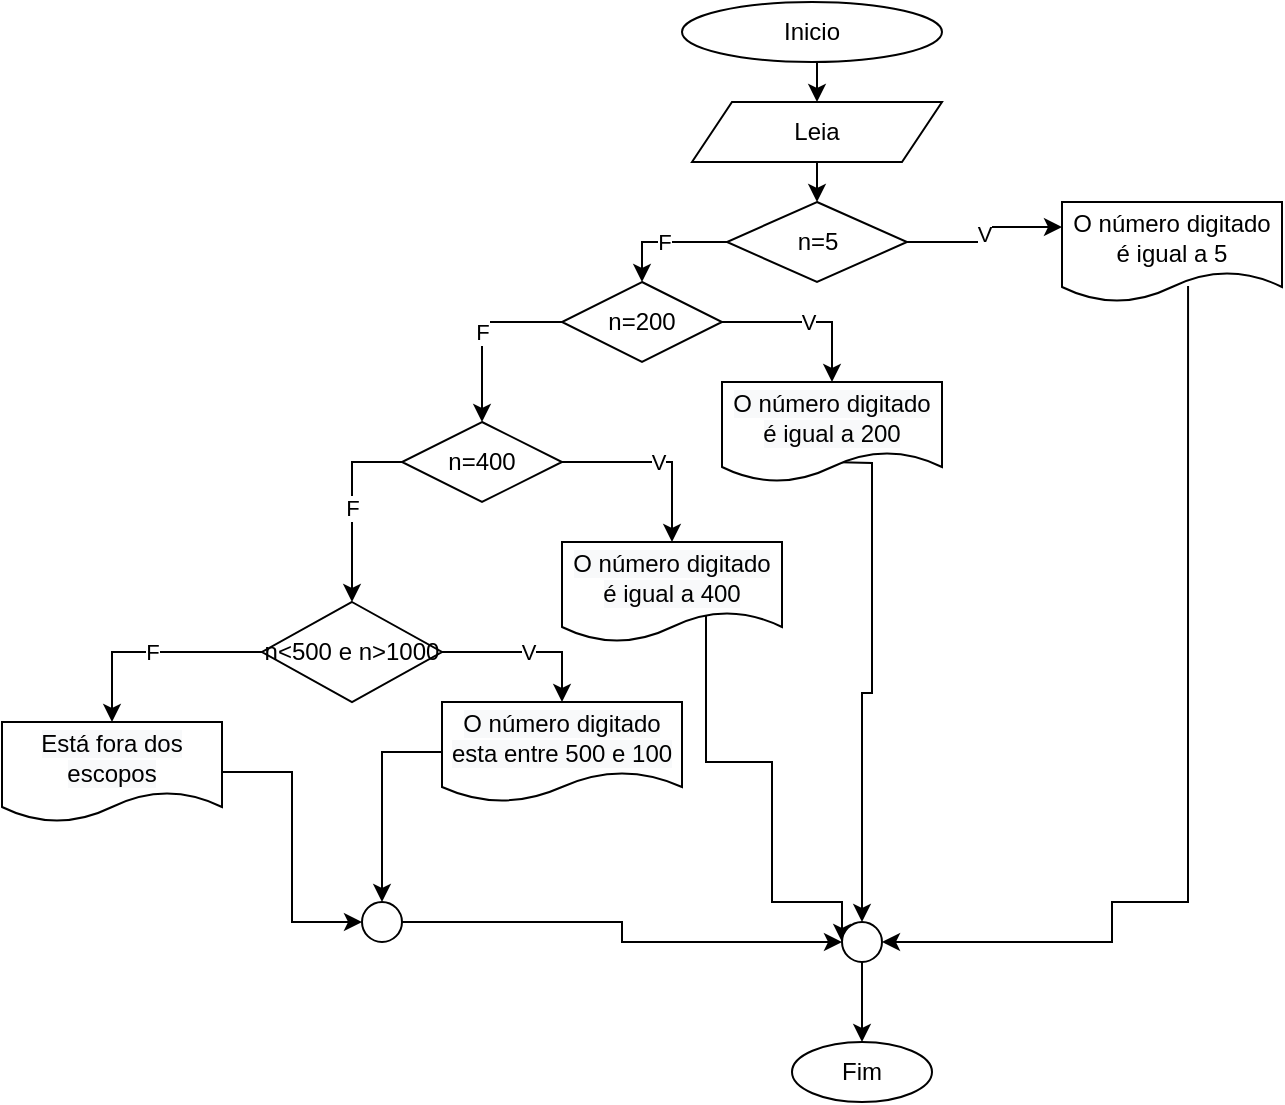 <mxfile version="14.9.9" type="github">
  <diagram id="Lw7ue7PQ1qtaMyX8JPYg" name="Page-1">
    <mxGraphModel dx="486" dy="483" grid="1" gridSize="10" guides="1" tooltips="1" connect="1" arrows="1" fold="1" page="1" pageScale="1" pageWidth="827" pageHeight="1169" math="0" shadow="0">
      <root>
        <mxCell id="0" />
        <mxCell id="1" parent="0" />
        <mxCell id="TzzG6C9LJQsX_WelsvlT-17" style="edgeStyle=orthogonalEdgeStyle;rounded=0;orthogonalLoop=1;jettySize=auto;html=1;exitX=0.5;exitY=1;exitDx=0;exitDy=0;entryX=0.5;entryY=0;entryDx=0;entryDy=0;" parent="1" source="TzzG6C9LJQsX_WelsvlT-1" target="TzzG6C9LJQsX_WelsvlT-2" edge="1">
          <mxGeometry relative="1" as="geometry" />
        </mxCell>
        <mxCell id="TzzG6C9LJQsX_WelsvlT-1" value="Inicio" style="ellipse;whiteSpace=wrap;html=1;" parent="1" vertex="1">
          <mxGeometry x="410" y="50" width="130" height="30" as="geometry" />
        </mxCell>
        <mxCell id="TzzG6C9LJQsX_WelsvlT-18" style="edgeStyle=orthogonalEdgeStyle;rounded=0;orthogonalLoop=1;jettySize=auto;html=1;exitX=0.5;exitY=1;exitDx=0;exitDy=0;entryX=0.5;entryY=0;entryDx=0;entryDy=0;" parent="1" source="TzzG6C9LJQsX_WelsvlT-2" target="TzzG6C9LJQsX_WelsvlT-3" edge="1">
          <mxGeometry relative="1" as="geometry" />
        </mxCell>
        <mxCell id="TzzG6C9LJQsX_WelsvlT-2" value="Leia" style="shape=parallelogram;perimeter=parallelogramPerimeter;whiteSpace=wrap;html=1;fixedSize=1;" parent="1" vertex="1">
          <mxGeometry x="415" y="100" width="125" height="30" as="geometry" />
        </mxCell>
        <mxCell id="TzzG6C9LJQsX_WelsvlT-19" value="V" style="edgeStyle=orthogonalEdgeStyle;rounded=0;orthogonalLoop=1;jettySize=auto;html=1;exitX=1;exitY=0.5;exitDx=0;exitDy=0;entryX=0;entryY=0.25;entryDx=0;entryDy=0;" parent="1" source="TzzG6C9LJQsX_WelsvlT-3" target="TzzG6C9LJQsX_WelsvlT-4" edge="1">
          <mxGeometry relative="1" as="geometry" />
        </mxCell>
        <mxCell id="TzzG6C9LJQsX_WelsvlT-21" value="F" style="edgeStyle=orthogonalEdgeStyle;rounded=0;orthogonalLoop=1;jettySize=auto;html=1;exitX=0;exitY=0.5;exitDx=0;exitDy=0;entryX=0.5;entryY=0;entryDx=0;entryDy=0;" parent="1" source="TzzG6C9LJQsX_WelsvlT-3" target="TzzG6C9LJQsX_WelsvlT-5" edge="1">
          <mxGeometry relative="1" as="geometry" />
        </mxCell>
        <mxCell id="TzzG6C9LJQsX_WelsvlT-3" value="n=5" style="rhombus;whiteSpace=wrap;html=1;" parent="1" vertex="1">
          <mxGeometry x="432.5" y="150" width="90" height="40" as="geometry" />
        </mxCell>
        <mxCell id="TzzG6C9LJQsX_WelsvlT-29" style="edgeStyle=orthogonalEdgeStyle;rounded=0;orthogonalLoop=1;jettySize=auto;html=1;entryX=1;entryY=0.5;entryDx=0;entryDy=0;exitX=0.573;exitY=0.84;exitDx=0;exitDy=0;exitPerimeter=0;" parent="1" source="TzzG6C9LJQsX_WelsvlT-4" target="TzzG6C9LJQsX_WelsvlT-16" edge="1">
          <mxGeometry relative="1" as="geometry">
            <Array as="points">
              <mxPoint x="663" y="500" />
              <mxPoint x="625" y="500" />
              <mxPoint x="625" y="520" />
            </Array>
          </mxGeometry>
        </mxCell>
        <mxCell id="TzzG6C9LJQsX_WelsvlT-4" value="O número digitado é igual a 5" style="shape=document;whiteSpace=wrap;html=1;boundedLbl=1;" parent="1" vertex="1">
          <mxGeometry x="600" y="150" width="110" height="50" as="geometry" />
        </mxCell>
        <mxCell id="TzzG6C9LJQsX_WelsvlT-22" value="F" style="edgeStyle=orthogonalEdgeStyle;rounded=0;orthogonalLoop=1;jettySize=auto;html=1;exitX=0;exitY=0.5;exitDx=0;exitDy=0;" parent="1" source="TzzG6C9LJQsX_WelsvlT-5" target="TzzG6C9LJQsX_WelsvlT-7" edge="1">
          <mxGeometry relative="1" as="geometry" />
        </mxCell>
        <mxCell id="TzzG6C9LJQsX_WelsvlT-25" value="V" style="edgeStyle=orthogonalEdgeStyle;rounded=0;orthogonalLoop=1;jettySize=auto;html=1;exitX=1;exitY=0.5;exitDx=0;exitDy=0;entryX=0.5;entryY=0;entryDx=0;entryDy=0;" parent="1" source="TzzG6C9LJQsX_WelsvlT-5" target="TzzG6C9LJQsX_WelsvlT-6" edge="1">
          <mxGeometry relative="1" as="geometry" />
        </mxCell>
        <mxCell id="TzzG6C9LJQsX_WelsvlT-5" value="n=200" style="rhombus;whiteSpace=wrap;html=1;" parent="1" vertex="1">
          <mxGeometry x="350" y="190" width="80" height="40" as="geometry" />
        </mxCell>
        <mxCell id="TzzG6C9LJQsX_WelsvlT-28" style="edgeStyle=orthogonalEdgeStyle;rounded=0;orthogonalLoop=1;jettySize=auto;html=1;entryX=0.5;entryY=0;entryDx=0;entryDy=0;" parent="1" target="TzzG6C9LJQsX_WelsvlT-16" edge="1">
          <mxGeometry relative="1" as="geometry">
            <mxPoint x="484" y="280" as="sourcePoint" />
          </mxGeometry>
        </mxCell>
        <mxCell id="TzzG6C9LJQsX_WelsvlT-6" value="&lt;span style=&quot;color: rgb(0 , 0 , 0) ; font-family: &amp;#34;helvetica&amp;#34; ; font-size: 12px ; font-style: normal ; font-weight: 400 ; letter-spacing: normal ; text-align: center ; text-indent: 0px ; text-transform: none ; word-spacing: 0px ; background-color: rgb(248 , 249 , 250) ; display: inline ; float: none&quot;&gt;O número digitado é igual a 200&lt;/span&gt;" style="shape=document;whiteSpace=wrap;html=1;boundedLbl=1;" parent="1" vertex="1">
          <mxGeometry x="430" y="240" width="110" height="50" as="geometry" />
        </mxCell>
        <mxCell id="TzzG6C9LJQsX_WelsvlT-23" value="F" style="edgeStyle=orthogonalEdgeStyle;rounded=0;orthogonalLoop=1;jettySize=auto;html=1;exitX=0;exitY=0.5;exitDx=0;exitDy=0;entryX=0.5;entryY=0;entryDx=0;entryDy=0;" parent="1" source="TzzG6C9LJQsX_WelsvlT-7" target="TzzG6C9LJQsX_WelsvlT-10" edge="1">
          <mxGeometry relative="1" as="geometry" />
        </mxCell>
        <mxCell id="TzzG6C9LJQsX_WelsvlT-26" value="V" style="edgeStyle=orthogonalEdgeStyle;rounded=0;orthogonalLoop=1;jettySize=auto;html=1;exitX=1;exitY=0.5;exitDx=0;exitDy=0;entryX=0.5;entryY=0;entryDx=0;entryDy=0;" parent="1" source="TzzG6C9LJQsX_WelsvlT-7" target="TzzG6C9LJQsX_WelsvlT-9" edge="1">
          <mxGeometry relative="1" as="geometry" />
        </mxCell>
        <mxCell id="TzzG6C9LJQsX_WelsvlT-7" value="n=400" style="rhombus;whiteSpace=wrap;html=1;" parent="1" vertex="1">
          <mxGeometry x="270" y="260" width="80" height="40" as="geometry" />
        </mxCell>
        <mxCell id="TzzG6C9LJQsX_WelsvlT-30" style="edgeStyle=orthogonalEdgeStyle;rounded=0;orthogonalLoop=1;jettySize=auto;html=1;entryX=0;entryY=0.5;entryDx=0;entryDy=0;" parent="1" target="TzzG6C9LJQsX_WelsvlT-16" edge="1">
          <mxGeometry relative="1" as="geometry">
            <Array as="points">
              <mxPoint x="422" y="430" />
              <mxPoint x="455" y="430" />
              <mxPoint x="455" y="500" />
            </Array>
            <mxPoint x="422" y="350" as="sourcePoint" />
          </mxGeometry>
        </mxCell>
        <mxCell id="TzzG6C9LJQsX_WelsvlT-9" value="&lt;span style=&quot;color: rgb(0 , 0 , 0) ; font-family: &amp;#34;helvetica&amp;#34; ; font-size: 12px ; font-style: normal ; font-weight: 400 ; letter-spacing: normal ; text-align: center ; text-indent: 0px ; text-transform: none ; word-spacing: 0px ; background-color: rgb(248 , 249 , 250) ; display: inline ; float: none&quot;&gt;O número digitado é igual a 400&lt;/span&gt;" style="shape=document;whiteSpace=wrap;html=1;boundedLbl=1;" parent="1" vertex="1">
          <mxGeometry x="350" y="320" width="110" height="50" as="geometry" />
        </mxCell>
        <mxCell id="TzzG6C9LJQsX_WelsvlT-24" value="F" style="edgeStyle=orthogonalEdgeStyle;rounded=0;orthogonalLoop=1;jettySize=auto;html=1;exitX=0;exitY=0.5;exitDx=0;exitDy=0;" parent="1" source="TzzG6C9LJQsX_WelsvlT-10" target="TzzG6C9LJQsX_WelsvlT-14" edge="1">
          <mxGeometry relative="1" as="geometry" />
        </mxCell>
        <mxCell id="TzzG6C9LJQsX_WelsvlT-27" value="V" style="edgeStyle=orthogonalEdgeStyle;rounded=0;orthogonalLoop=1;jettySize=auto;html=1;exitX=1;exitY=0.5;exitDx=0;exitDy=0;entryX=0.5;entryY=0;entryDx=0;entryDy=0;" parent="1" source="TzzG6C9LJQsX_WelsvlT-10" target="TzzG6C9LJQsX_WelsvlT-12" edge="1">
          <mxGeometry relative="1" as="geometry" />
        </mxCell>
        <mxCell id="TzzG6C9LJQsX_WelsvlT-10" value="n&amp;lt;500 e n&amp;gt;1000" style="rhombus;whiteSpace=wrap;html=1;" parent="1" vertex="1">
          <mxGeometry x="200" y="350" width="90" height="50" as="geometry" />
        </mxCell>
        <mxCell id="TzzG6C9LJQsX_WelsvlT-34" style="edgeStyle=orthogonalEdgeStyle;rounded=0;orthogonalLoop=1;jettySize=auto;html=1;entryX=0.5;entryY=0;entryDx=0;entryDy=0;" parent="1" source="TzzG6C9LJQsX_WelsvlT-12" target="TzzG6C9LJQsX_WelsvlT-35" edge="1">
          <mxGeometry relative="1" as="geometry">
            <mxPoint x="245" y="570" as="targetPoint" />
          </mxGeometry>
        </mxCell>
        <mxCell id="TzzG6C9LJQsX_WelsvlT-12" value="&lt;span style=&quot;color: rgb(0 , 0 , 0) ; font-family: &amp;#34;helvetica&amp;#34; ; font-size: 12px ; font-style: normal ; font-weight: 400 ; letter-spacing: normal ; text-align: center ; text-indent: 0px ; text-transform: none ; word-spacing: 0px ; background-color: rgb(248 , 249 , 250) ; display: inline ; float: none&quot;&gt;O número digitado esta entre 500 e 100&lt;/span&gt;" style="shape=document;whiteSpace=wrap;html=1;boundedLbl=1;" parent="1" vertex="1">
          <mxGeometry x="290" y="400" width="120" height="50" as="geometry" />
        </mxCell>
        <mxCell id="TzzG6C9LJQsX_WelsvlT-33" style="edgeStyle=orthogonalEdgeStyle;rounded=0;orthogonalLoop=1;jettySize=auto;html=1;entryX=0;entryY=0.5;entryDx=0;entryDy=0;" parent="1" source="TzzG6C9LJQsX_WelsvlT-14" target="TzzG6C9LJQsX_WelsvlT-35" edge="1">
          <mxGeometry relative="1" as="geometry">
            <mxPoint x="220" y="590" as="targetPoint" />
          </mxGeometry>
        </mxCell>
        <mxCell id="TzzG6C9LJQsX_WelsvlT-14" value="&lt;span style=&quot;color: rgb(0 , 0 , 0) ; font-family: &amp;#34;helvetica&amp;#34; ; font-size: 12px ; font-style: normal ; font-weight: 400 ; letter-spacing: normal ; text-align: center ; text-indent: 0px ; text-transform: none ; word-spacing: 0px ; background-color: rgb(248 , 249 , 250) ; display: inline ; float: none&quot;&gt;Está fora dos escopos&lt;/span&gt;" style="shape=document;whiteSpace=wrap;html=1;boundedLbl=1;" parent="1" vertex="1">
          <mxGeometry x="70" y="410" width="110" height="50" as="geometry" />
        </mxCell>
        <mxCell id="TzzG6C9LJQsX_WelsvlT-15" value="Fim" style="ellipse;whiteSpace=wrap;html=1;" parent="1" vertex="1">
          <mxGeometry x="465" y="570" width="70" height="30" as="geometry" />
        </mxCell>
        <mxCell id="TzzG6C9LJQsX_WelsvlT-39" style="edgeStyle=orthogonalEdgeStyle;rounded=0;orthogonalLoop=1;jettySize=auto;html=1;exitX=0.5;exitY=1;exitDx=0;exitDy=0;entryX=0.5;entryY=0;entryDx=0;entryDy=0;" parent="1" source="TzzG6C9LJQsX_WelsvlT-16" target="TzzG6C9LJQsX_WelsvlT-15" edge="1">
          <mxGeometry relative="1" as="geometry" />
        </mxCell>
        <mxCell id="TzzG6C9LJQsX_WelsvlT-16" value="" style="ellipse;whiteSpace=wrap;html=1;aspect=fixed;" parent="1" vertex="1">
          <mxGeometry x="490" y="510" width="20" height="20" as="geometry" />
        </mxCell>
        <mxCell id="TzzG6C9LJQsX_WelsvlT-36" style="edgeStyle=orthogonalEdgeStyle;rounded=0;orthogonalLoop=1;jettySize=auto;html=1;exitX=1;exitY=0.5;exitDx=0;exitDy=0;entryX=0;entryY=0.5;entryDx=0;entryDy=0;" parent="1" source="TzzG6C9LJQsX_WelsvlT-35" target="TzzG6C9LJQsX_WelsvlT-16" edge="1">
          <mxGeometry relative="1" as="geometry" />
        </mxCell>
        <mxCell id="TzzG6C9LJQsX_WelsvlT-35" value="" style="ellipse;whiteSpace=wrap;html=1;aspect=fixed;" parent="1" vertex="1">
          <mxGeometry x="250" y="500" width="20" height="20" as="geometry" />
        </mxCell>
      </root>
    </mxGraphModel>
  </diagram>
</mxfile>
